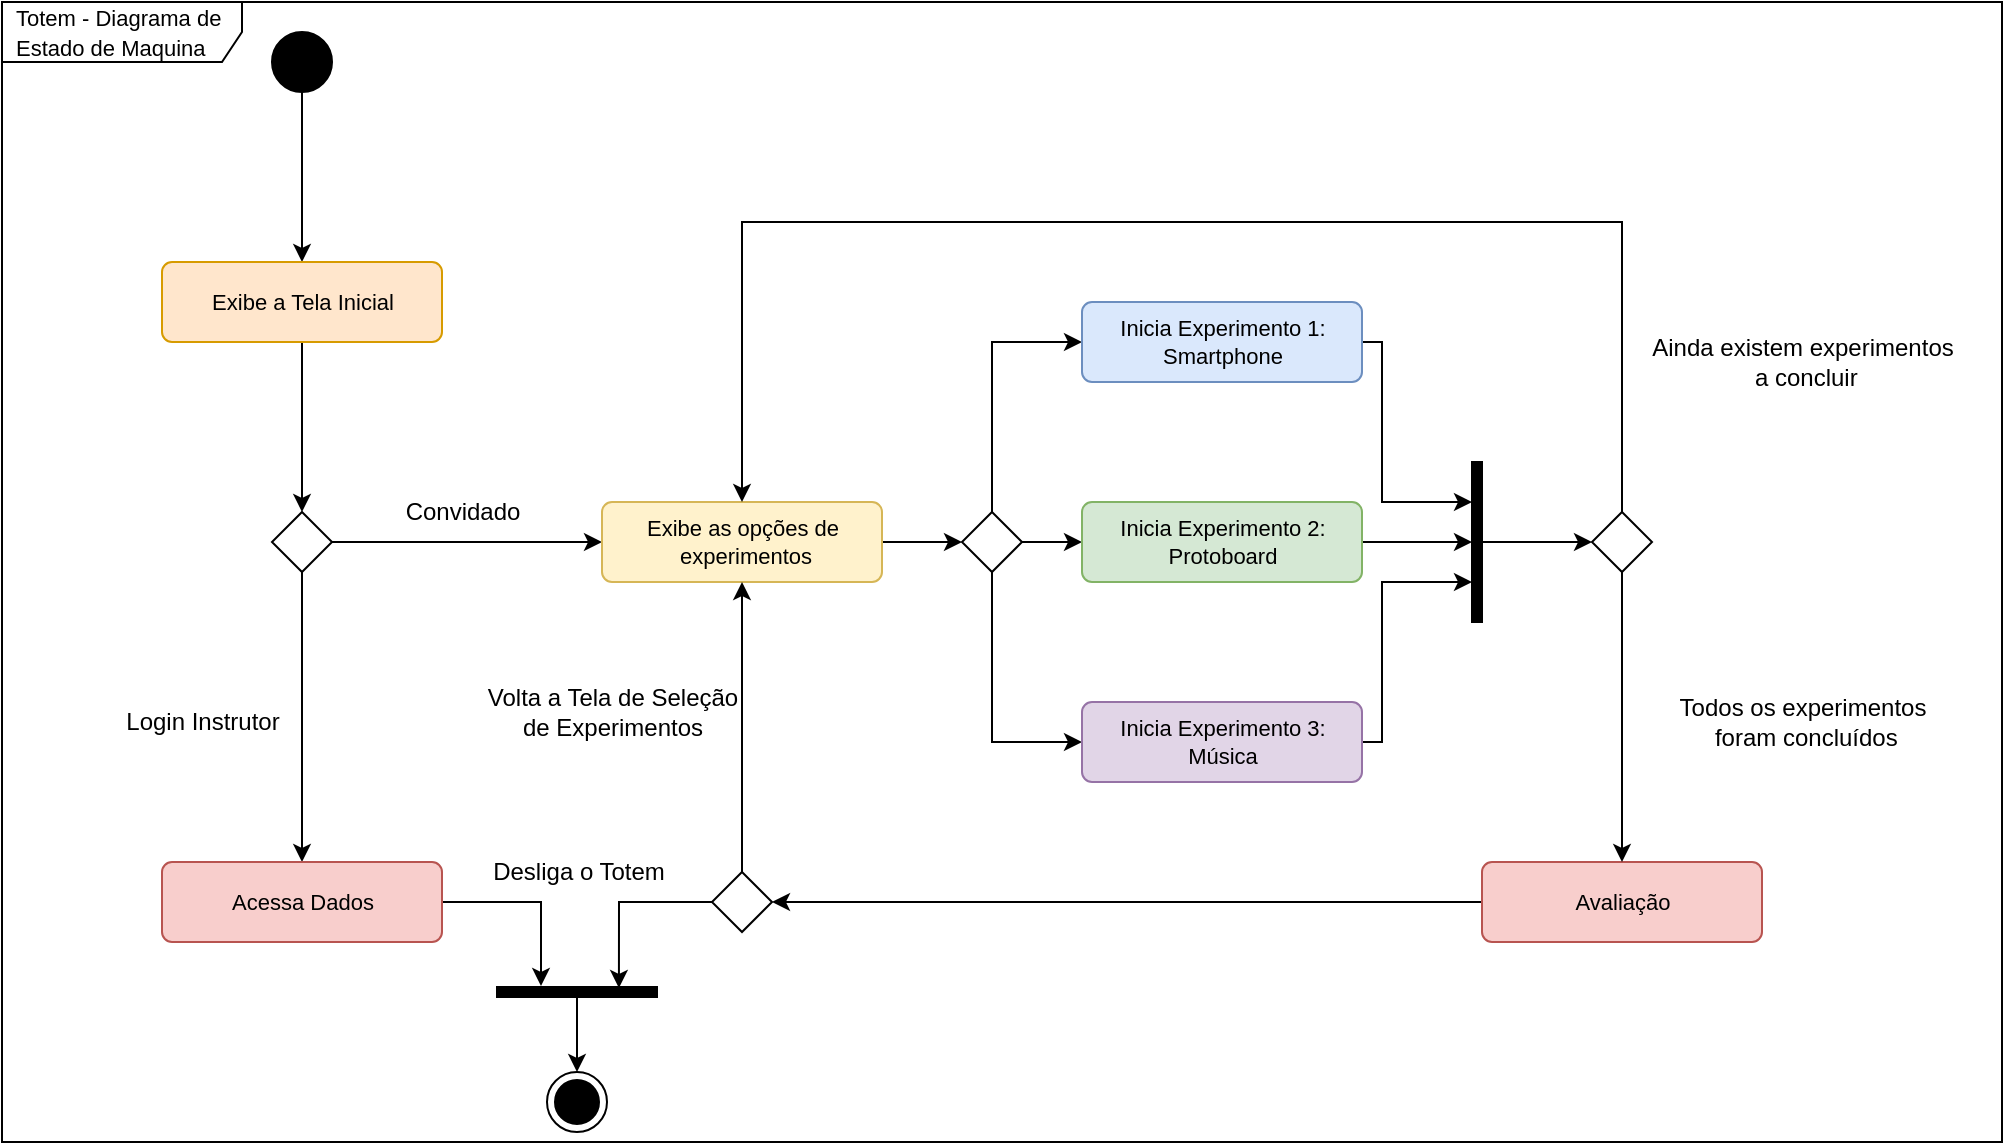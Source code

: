 <mxfile version="20.8.11" type="github">
  <diagram id="C5RBs43oDa-KdzZeNtuy" name="Page-1">
    <mxGraphModel dx="1019" dy="582" grid="1" gridSize="10" guides="1" tooltips="1" connect="1" arrows="1" fold="1" page="1" pageScale="1" pageWidth="827" pageHeight="1169" math="0" shadow="0">
      <root>
        <mxCell id="WIyWlLk6GJQsqaUBKTNV-0" />
        <mxCell id="WIyWlLk6GJQsqaUBKTNV-1" parent="WIyWlLk6GJQsqaUBKTNV-0" />
        <mxCell id="apIbsZUHLHdbpMD473yB-7" value="&lt;font style=&quot;font-size: 11px;&quot;&gt;Totem - Diagrama de Estado de Maquina&lt;br&gt;&lt;/font&gt;" style="shape=umlFrame;whiteSpace=wrap;html=1;width=120;height=30;boundedLbl=1;verticalAlign=middle;align=left;spacingLeft=5;movable=1;resizable=1;rotatable=1;deletable=1;editable=1;connectable=1;" parent="WIyWlLk6GJQsqaUBKTNV-1" vertex="1">
          <mxGeometry x="10" y="130" width="1000" height="570" as="geometry" />
        </mxCell>
        <mxCell id="apIbsZUHLHdbpMD473yB-9" style="edgeStyle=orthogonalEdgeStyle;rounded=0;orthogonalLoop=1;jettySize=auto;html=1;fontSize=11;" parent="WIyWlLk6GJQsqaUBKTNV-1" source="apIbsZUHLHdbpMD473yB-2" target="apIbsZUHLHdbpMD473yB-8" edge="1">
          <mxGeometry relative="1" as="geometry" />
        </mxCell>
        <mxCell id="apIbsZUHLHdbpMD473yB-2" value="" style="ellipse;fillColor=strokeColor;" parent="WIyWlLk6GJQsqaUBKTNV-1" vertex="1">
          <mxGeometry x="145" y="145" width="30" height="30" as="geometry" />
        </mxCell>
        <mxCell id="apIbsZUHLHdbpMD473yB-12" value="" style="edgeStyle=orthogonalEdgeStyle;rounded=0;orthogonalLoop=1;jettySize=auto;html=1;fontSize=11;" parent="WIyWlLk6GJQsqaUBKTNV-1" source="apIbsZUHLHdbpMD473yB-5" target="apIbsZUHLHdbpMD473yB-11" edge="1">
          <mxGeometry relative="1" as="geometry" />
        </mxCell>
        <mxCell id="apIbsZUHLHdbpMD473yB-18" style="edgeStyle=orthogonalEdgeStyle;rounded=0;orthogonalLoop=1;jettySize=auto;html=1;fontSize=11;" parent="WIyWlLk6GJQsqaUBKTNV-1" source="apIbsZUHLHdbpMD473yB-5" target="apIbsZUHLHdbpMD473yB-15" edge="1">
          <mxGeometry relative="1" as="geometry" />
        </mxCell>
        <mxCell id="apIbsZUHLHdbpMD473yB-5" value="" style="rhombus;movable=1;resizable=1;rotatable=1;deletable=1;editable=1;connectable=1;" parent="WIyWlLk6GJQsqaUBKTNV-1" vertex="1">
          <mxGeometry x="145" y="385" width="30" height="30" as="geometry" />
        </mxCell>
        <mxCell id="apIbsZUHLHdbpMD473yB-10" style="edgeStyle=orthogonalEdgeStyle;rounded=0;orthogonalLoop=1;jettySize=auto;html=1;fontSize=11;" parent="WIyWlLk6GJQsqaUBKTNV-1" source="apIbsZUHLHdbpMD473yB-8" target="apIbsZUHLHdbpMD473yB-5" edge="1">
          <mxGeometry relative="1" as="geometry" />
        </mxCell>
        <mxCell id="apIbsZUHLHdbpMD473yB-8" value="Exibe a Tela Inicial" style="html=1;align=center;verticalAlign=middle;rounded=1;absoluteArcSize=1;arcSize=10;dashed=0;fontSize=11;fillColor=#ffe6cc;strokeColor=#d79b00;" parent="WIyWlLk6GJQsqaUBKTNV-1" vertex="1">
          <mxGeometry x="90" y="260" width="140" height="40" as="geometry" />
        </mxCell>
        <mxCell id="RkvW5-VgE_bA4w8eNXtX-11" style="edgeStyle=orthogonalEdgeStyle;rounded=0;orthogonalLoop=1;jettySize=auto;html=1;entryX=-0.1;entryY=0.725;entryDx=0;entryDy=0;entryPerimeter=0;" edge="1" parent="WIyWlLk6GJQsqaUBKTNV-1" source="apIbsZUHLHdbpMD473yB-11" target="RkvW5-VgE_bA4w8eNXtX-10">
          <mxGeometry relative="1" as="geometry" />
        </mxCell>
        <mxCell id="apIbsZUHLHdbpMD473yB-11" value="Acessa Dados" style="html=1;align=center;verticalAlign=middle;rounded=1;absoluteArcSize=1;arcSize=10;dashed=0;fontSize=11;fillColor=#f8cecc;strokeColor=#b85450;" parent="WIyWlLk6GJQsqaUBKTNV-1" vertex="1">
          <mxGeometry x="90" y="560" width="140" height="40" as="geometry" />
        </mxCell>
        <mxCell id="apIbsZUHLHdbpMD473yB-13" value="Login Instrutor" style="text;html=1;align=center;verticalAlign=middle;resizable=0;points=[];autosize=1;strokeColor=none;fillColor=none;fontSize=12;" parent="WIyWlLk6GJQsqaUBKTNV-1" vertex="1">
          <mxGeometry x="60" y="475" width="100" height="30" as="geometry" />
        </mxCell>
        <mxCell id="apIbsZUHLHdbpMD473yB-14" value="Convidado" style="text;html=1;align=center;verticalAlign=middle;resizable=0;points=[];autosize=1;strokeColor=none;fillColor=none;fontSize=12;" parent="WIyWlLk6GJQsqaUBKTNV-1" vertex="1">
          <mxGeometry x="200" y="370" width="80" height="30" as="geometry" />
        </mxCell>
        <mxCell id="apIbsZUHLHdbpMD473yB-20" style="edgeStyle=orthogonalEdgeStyle;rounded=0;orthogonalLoop=1;jettySize=auto;html=1;fontSize=12;" parent="WIyWlLk6GJQsqaUBKTNV-1" source="apIbsZUHLHdbpMD473yB-15" target="apIbsZUHLHdbpMD473yB-19" edge="1">
          <mxGeometry relative="1" as="geometry" />
        </mxCell>
        <mxCell id="apIbsZUHLHdbpMD473yB-15" value="&lt;div&gt;Exibe as opções de&lt;/div&gt;&lt;div&gt;&amp;nbsp;experimentos&lt;/div&gt;" style="html=1;align=center;verticalAlign=middle;rounded=1;absoluteArcSize=1;arcSize=10;dashed=0;fontSize=11;fillColor=#fff2cc;strokeColor=#d6b656;" parent="WIyWlLk6GJQsqaUBKTNV-1" vertex="1">
          <mxGeometry x="310" y="380" width="140" height="40" as="geometry" />
        </mxCell>
        <mxCell id="apIbsZUHLHdbpMD473yB-25" style="edgeStyle=orthogonalEdgeStyle;rounded=0;orthogonalLoop=1;jettySize=auto;html=1;fontSize=12;" parent="WIyWlLk6GJQsqaUBKTNV-1" source="apIbsZUHLHdbpMD473yB-19" target="apIbsZUHLHdbpMD473yB-21" edge="1">
          <mxGeometry relative="1" as="geometry">
            <Array as="points">
              <mxPoint x="505" y="300" />
            </Array>
          </mxGeometry>
        </mxCell>
        <mxCell id="apIbsZUHLHdbpMD473yB-27" style="edgeStyle=orthogonalEdgeStyle;rounded=0;orthogonalLoop=1;jettySize=auto;html=1;fontSize=12;" parent="WIyWlLk6GJQsqaUBKTNV-1" source="apIbsZUHLHdbpMD473yB-19" target="apIbsZUHLHdbpMD473yB-23" edge="1">
          <mxGeometry relative="1" as="geometry">
            <Array as="points">
              <mxPoint x="505" y="500" />
            </Array>
          </mxGeometry>
        </mxCell>
        <mxCell id="RkvW5-VgE_bA4w8eNXtX-17" value="" style="edgeStyle=orthogonalEdgeStyle;rounded=0;orthogonalLoop=1;jettySize=auto;html=1;" edge="1" parent="WIyWlLk6GJQsqaUBKTNV-1" source="apIbsZUHLHdbpMD473yB-19" target="apIbsZUHLHdbpMD473yB-22">
          <mxGeometry relative="1" as="geometry" />
        </mxCell>
        <mxCell id="apIbsZUHLHdbpMD473yB-19" value="" style="rhombus;movable=1;resizable=1;rotatable=1;deletable=1;editable=1;connectable=1;" parent="WIyWlLk6GJQsqaUBKTNV-1" vertex="1">
          <mxGeometry x="490" y="385" width="30" height="30" as="geometry" />
        </mxCell>
        <mxCell id="apIbsZUHLHdbpMD473yB-59" style="edgeStyle=orthogonalEdgeStyle;rounded=0;orthogonalLoop=1;jettySize=auto;html=1;fontSize=12;" parent="WIyWlLk6GJQsqaUBKTNV-1" source="apIbsZUHLHdbpMD473yB-21" target="apIbsZUHLHdbpMD473yB-58" edge="1">
          <mxGeometry relative="1" as="geometry">
            <Array as="points">
              <mxPoint x="700" y="300" />
              <mxPoint x="700" y="380" />
            </Array>
          </mxGeometry>
        </mxCell>
        <mxCell id="apIbsZUHLHdbpMD473yB-21" value="&lt;div&gt;Inicia Experimento 1:&lt;/div&gt;&lt;div&gt;Smartphone&lt;/div&gt;" style="html=1;align=center;verticalAlign=middle;rounded=1;absoluteArcSize=1;arcSize=10;dashed=0;fontSize=11;fillColor=#dae8fc;strokeColor=#6c8ebf;" parent="WIyWlLk6GJQsqaUBKTNV-1" vertex="1">
          <mxGeometry x="550" y="280" width="140" height="40" as="geometry" />
        </mxCell>
        <mxCell id="5yH__HNOzTVynDghvWRE-1" style="edgeStyle=orthogonalEdgeStyle;rounded=0;orthogonalLoop=1;jettySize=auto;html=1;" parent="WIyWlLk6GJQsqaUBKTNV-1" source="apIbsZUHLHdbpMD473yB-22" target="apIbsZUHLHdbpMD473yB-58" edge="1">
          <mxGeometry relative="1" as="geometry" />
        </mxCell>
        <mxCell id="apIbsZUHLHdbpMD473yB-22" value="Inicia Experimento 2:&lt;div&gt;Protoboard&lt;br&gt;&lt;/div&gt;" style="html=1;align=center;verticalAlign=middle;rounded=1;absoluteArcSize=1;arcSize=10;dashed=0;fontSize=11;fillColor=#d5e8d4;strokeColor=#82b366;" parent="WIyWlLk6GJQsqaUBKTNV-1" vertex="1">
          <mxGeometry x="550" y="380" width="140" height="40" as="geometry" />
        </mxCell>
        <mxCell id="apIbsZUHLHdbpMD473yB-29" style="edgeStyle=orthogonalEdgeStyle;rounded=0;orthogonalLoop=1;jettySize=auto;html=1;fontSize=12;" parent="WIyWlLk6GJQsqaUBKTNV-1" source="apIbsZUHLHdbpMD473yB-23" target="apIbsZUHLHdbpMD473yB-58" edge="1">
          <mxGeometry relative="1" as="geometry">
            <mxPoint x="850" y="420.0" as="targetPoint" />
            <Array as="points">
              <mxPoint x="700" y="500" />
              <mxPoint x="700" y="420" />
            </Array>
          </mxGeometry>
        </mxCell>
        <mxCell id="apIbsZUHLHdbpMD473yB-23" value="Inicia Experimento 3:&lt;div&gt;Música&lt;br&gt;&lt;/div&gt;" style="html=1;align=center;verticalAlign=middle;rounded=1;absoluteArcSize=1;arcSize=10;dashed=0;fontSize=11;fillColor=#e1d5e7;strokeColor=#9673a6;" parent="WIyWlLk6GJQsqaUBKTNV-1" vertex="1">
          <mxGeometry x="550" y="480" width="140" height="40" as="geometry" />
        </mxCell>
        <mxCell id="apIbsZUHLHdbpMD473yB-24" value="" style="ellipse;html=1;shape=endState;fillColor=strokeColor;fontSize=12;" parent="WIyWlLk6GJQsqaUBKTNV-1" vertex="1">
          <mxGeometry x="282.5" y="665" width="30" height="30" as="geometry" />
        </mxCell>
        <mxCell id="RkvW5-VgE_bA4w8eNXtX-4" style="edgeStyle=orthogonalEdgeStyle;rounded=0;orthogonalLoop=1;jettySize=auto;html=1;entryX=1;entryY=0.5;entryDx=0;entryDy=0;" edge="1" parent="WIyWlLk6GJQsqaUBKTNV-1" source="apIbsZUHLHdbpMD473yB-33" target="apIbsZUHLHdbpMD473yB-44">
          <mxGeometry relative="1" as="geometry" />
        </mxCell>
        <mxCell id="apIbsZUHLHdbpMD473yB-33" value="Avaliação" style="html=1;align=center;verticalAlign=middle;rounded=1;absoluteArcSize=1;arcSize=10;dashed=0;fontSize=11;fillColor=#f8cecc;strokeColor=#b85450;" parent="WIyWlLk6GJQsqaUBKTNV-1" vertex="1">
          <mxGeometry x="750" y="560" width="140" height="40" as="geometry" />
        </mxCell>
        <mxCell id="apIbsZUHLHdbpMD473yB-40" style="edgeStyle=elbowEdgeStyle;rounded=0;orthogonalLoop=1;jettySize=auto;html=1;fontSize=12;" parent="WIyWlLk6GJQsqaUBKTNV-1" source="apIbsZUHLHdbpMD473yB-39" target="apIbsZUHLHdbpMD473yB-15" edge="1">
          <mxGeometry relative="1" as="geometry">
            <mxPoint x="430" y="250" as="targetPoint" />
            <Array as="points">
              <mxPoint x="660" y="240" />
            </Array>
          </mxGeometry>
        </mxCell>
        <mxCell id="apIbsZUHLHdbpMD473yB-41" style="edgeStyle=elbowEdgeStyle;rounded=0;orthogonalLoop=1;jettySize=auto;html=1;fontSize=12;" parent="WIyWlLk6GJQsqaUBKTNV-1" source="apIbsZUHLHdbpMD473yB-39" target="apIbsZUHLHdbpMD473yB-33" edge="1">
          <mxGeometry relative="1" as="geometry" />
        </mxCell>
        <mxCell id="apIbsZUHLHdbpMD473yB-39" value="" style="rhombus;movable=1;resizable=1;rotatable=1;deletable=1;editable=1;connectable=1;" parent="WIyWlLk6GJQsqaUBKTNV-1" vertex="1">
          <mxGeometry x="805" y="385" width="30" height="30" as="geometry" />
        </mxCell>
        <mxCell id="apIbsZUHLHdbpMD473yB-42" value="&lt;div&gt;Todos os experimentos&lt;/div&gt;&lt;div&gt;&amp;nbsp;foram concluídos&lt;/div&gt;" style="text;html=1;align=center;verticalAlign=middle;resizable=0;points=[];autosize=1;strokeColor=none;fillColor=none;fontSize=12;" parent="WIyWlLk6GJQsqaUBKTNV-1" vertex="1">
          <mxGeometry x="835" y="470" width="150" height="40" as="geometry" />
        </mxCell>
        <mxCell id="apIbsZUHLHdbpMD473yB-43" value="&lt;div&gt;Ainda existem experimentos&lt;/div&gt;&lt;div&gt;&amp;nbsp;a concluir&lt;br&gt;&lt;/div&gt;" style="text;html=1;align=center;verticalAlign=middle;resizable=0;points=[];autosize=1;strokeColor=none;fillColor=none;fontSize=12;" parent="WIyWlLk6GJQsqaUBKTNV-1" vertex="1">
          <mxGeometry x="820" y="290" width="180" height="40" as="geometry" />
        </mxCell>
        <mxCell id="5yH__HNOzTVynDghvWRE-9" style="edgeStyle=orthogonalEdgeStyle;rounded=0;orthogonalLoop=1;jettySize=auto;html=1;" parent="WIyWlLk6GJQsqaUBKTNV-1" source="apIbsZUHLHdbpMD473yB-44" target="apIbsZUHLHdbpMD473yB-15" edge="1">
          <mxGeometry relative="1" as="geometry">
            <Array as="points">
              <mxPoint x="380" y="560" />
            </Array>
          </mxGeometry>
        </mxCell>
        <mxCell id="RkvW5-VgE_bA4w8eNXtX-16" style="edgeStyle=orthogonalEdgeStyle;rounded=0;orthogonalLoop=1;jettySize=auto;html=1;entryX=0.1;entryY=0.238;entryDx=0;entryDy=0;entryPerimeter=0;" edge="1" parent="WIyWlLk6GJQsqaUBKTNV-1" source="apIbsZUHLHdbpMD473yB-44" target="RkvW5-VgE_bA4w8eNXtX-10">
          <mxGeometry relative="1" as="geometry" />
        </mxCell>
        <mxCell id="apIbsZUHLHdbpMD473yB-44" value="" style="rhombus;movable=1;resizable=1;rotatable=1;deletable=1;editable=1;connectable=1;" parent="WIyWlLk6GJQsqaUBKTNV-1" vertex="1">
          <mxGeometry x="365" y="565" width="30" height="30" as="geometry" />
        </mxCell>
        <mxCell id="apIbsZUHLHdbpMD473yB-49" value="Desliga o Totem" style="text;html=1;align=center;verticalAlign=middle;resizable=0;points=[];autosize=1;strokeColor=none;fillColor=none;fontSize=12;" parent="WIyWlLk6GJQsqaUBKTNV-1" vertex="1">
          <mxGeometry x="242.5" y="550" width="110" height="30" as="geometry" />
        </mxCell>
        <mxCell id="apIbsZUHLHdbpMD473yB-50" value="Volta a Tela de Seleção &lt;br&gt;de Experimentos" style="text;html=1;align=center;verticalAlign=middle;resizable=0;points=[];autosize=1;strokeColor=none;fillColor=none;fontSize=12;" parent="WIyWlLk6GJQsqaUBKTNV-1" vertex="1">
          <mxGeometry x="240" y="465" width="150" height="40" as="geometry" />
        </mxCell>
        <mxCell id="apIbsZUHLHdbpMD473yB-60" style="edgeStyle=orthogonalEdgeStyle;rounded=0;orthogonalLoop=1;jettySize=auto;html=1;fontSize=12;" parent="WIyWlLk6GJQsqaUBKTNV-1" source="apIbsZUHLHdbpMD473yB-58" target="apIbsZUHLHdbpMD473yB-39" edge="1">
          <mxGeometry relative="1" as="geometry" />
        </mxCell>
        <mxCell id="apIbsZUHLHdbpMD473yB-58" value="" style="html=1;points=[];perimeter=orthogonalPerimeter;fillColor=strokeColor;fontSize=12;rotation=0;" parent="WIyWlLk6GJQsqaUBKTNV-1" vertex="1">
          <mxGeometry x="745" y="360" width="5" height="80" as="geometry" />
        </mxCell>
        <mxCell id="RkvW5-VgE_bA4w8eNXtX-13" style="edgeStyle=orthogonalEdgeStyle;rounded=0;orthogonalLoop=1;jettySize=auto;html=1;" edge="1" parent="WIyWlLk6GJQsqaUBKTNV-1" source="RkvW5-VgE_bA4w8eNXtX-10" target="apIbsZUHLHdbpMD473yB-24">
          <mxGeometry relative="1" as="geometry" />
        </mxCell>
        <mxCell id="RkvW5-VgE_bA4w8eNXtX-10" value="" style="html=1;points=[];perimeter=orthogonalPerimeter;fillColor=strokeColor;fontSize=12;rotation=90;" vertex="1" parent="WIyWlLk6GJQsqaUBKTNV-1">
          <mxGeometry x="295" y="585" width="5" height="80" as="geometry" />
        </mxCell>
      </root>
    </mxGraphModel>
  </diagram>
</mxfile>

